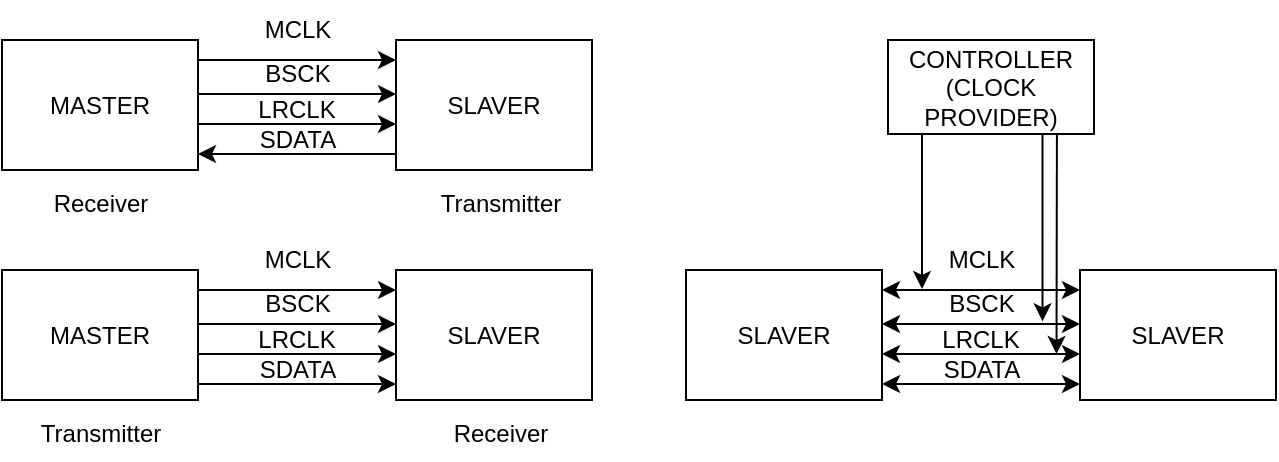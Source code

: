 <mxfile version="21.7.5" type="device">
  <diagram name="第 1 页" id="sfjK8FrEFkWw30qbNY0X">
    <mxGraphModel dx="819" dy="382" grid="0" gridSize="10" guides="1" tooltips="1" connect="1" arrows="1" fold="1" page="1" pageScale="1" pageWidth="150" pageHeight="100" math="0" shadow="0">
      <root>
        <mxCell id="0" />
        <mxCell id="1" parent="0" />
        <mxCell id="EmcGM306WgPQpphm_7U1-53" value="LRCLK" style="text;html=1;align=center;verticalAlign=middle;whiteSpace=wrap;rounded=0;" vertex="1" parent="1">
          <mxGeometry x="573" y="322" width="91" height="15" as="geometry" />
        </mxCell>
        <mxCell id="EmcGM306WgPQpphm_7U1-57" value="BSCK" style="text;html=1;align=center;verticalAlign=middle;whiteSpace=wrap;rounded=0;" vertex="1" parent="1">
          <mxGeometry x="588.5" y="297" width="60" height="30" as="geometry" />
        </mxCell>
        <mxCell id="EmcGM306WgPQpphm_7U1-60" value="MCLK" style="text;html=1;align=center;verticalAlign=middle;whiteSpace=wrap;rounded=0;" vertex="1" parent="1">
          <mxGeometry x="588.5" y="275" width="60" height="30" as="geometry" />
        </mxCell>
        <mxCell id="K5YiOGuei1IDYMIyWKLG-32" value="MASTER" style="rounded=0;whiteSpace=wrap;html=1;" parent="1" vertex="1">
          <mxGeometry x="129" y="180" width="98" height="65" as="geometry" />
        </mxCell>
        <mxCell id="K5YiOGuei1IDYMIyWKLG-33" value="" style="endArrow=classic;html=1;rounded=0;exitX=1;exitY=0.5;exitDx=0;exitDy=0;entryX=0;entryY=0.5;entryDx=0;entryDy=0;" parent="1" edge="1">
          <mxGeometry width="50" height="50" relative="1" as="geometry">
            <mxPoint x="227" y="207" as="sourcePoint" />
            <mxPoint x="326" y="207" as="targetPoint" />
          </mxGeometry>
        </mxCell>
        <mxCell id="K5YiOGuei1IDYMIyWKLG-34" value="LRCLK" style="text;html=1;align=center;verticalAlign=middle;whiteSpace=wrap;rounded=0;" parent="1" vertex="1">
          <mxGeometry x="231" y="207" width="91" height="15" as="geometry" />
        </mxCell>
        <mxCell id="K5YiOGuei1IDYMIyWKLG-36" value="" style="endArrow=classic;html=1;rounded=0;exitX=1;exitY=0.5;exitDx=0;exitDy=0;entryX=0;entryY=0.5;entryDx=0;entryDy=0;" parent="1" edge="1">
          <mxGeometry width="50" height="50" relative="1" as="geometry">
            <mxPoint x="227" y="190" as="sourcePoint" />
            <mxPoint x="326" y="190" as="targetPoint" />
          </mxGeometry>
        </mxCell>
        <mxCell id="K5YiOGuei1IDYMIyWKLG-37" value="" style="endArrow=classic;html=1;rounded=0;exitX=1;exitY=0.5;exitDx=0;exitDy=0;entryX=0;entryY=0.5;entryDx=0;entryDy=0;" parent="1" edge="1">
          <mxGeometry width="50" height="50" relative="1" as="geometry">
            <mxPoint x="227" y="222" as="sourcePoint" />
            <mxPoint x="326" y="222" as="targetPoint" />
          </mxGeometry>
        </mxCell>
        <mxCell id="K5YiOGuei1IDYMIyWKLG-38" value="SLAVER" style="rounded=0;whiteSpace=wrap;html=1;" parent="1" vertex="1">
          <mxGeometry x="326" y="180" width="98" height="65" as="geometry" />
        </mxCell>
        <mxCell id="K5YiOGuei1IDYMIyWKLG-56" value="CONTROLLER&lt;div&gt;(CLOCK PROVIDER)&lt;/div&gt;" style="rounded=0;whiteSpace=wrap;html=1;" parent="1" vertex="1">
          <mxGeometry x="572" y="180" width="103" height="47" as="geometry" />
        </mxCell>
        <mxCell id="K5YiOGuei1IDYMIyWKLG-57" value="" style="endArrow=classic;html=1;rounded=0;exitX=0.165;exitY=1;exitDx=0;exitDy=0;exitPerimeter=0;" parent="1" edge="1" source="K5YiOGuei1IDYMIyWKLG-56">
          <mxGeometry width="50" height="50" relative="1" as="geometry">
            <mxPoint x="589" y="253.5" as="sourcePoint" />
            <mxPoint x="589" y="304.5" as="targetPoint" />
          </mxGeometry>
        </mxCell>
        <mxCell id="K5YiOGuei1IDYMIyWKLG-58" value="" style="endArrow=none;html=1;rounded=0;entryX=0.75;entryY=1;entryDx=0;entryDy=0;exitX=0.849;exitY=0.911;exitDx=0;exitDy=0;exitPerimeter=0;endFill=0;startArrow=classic;startFill=1;" parent="1" target="K5YiOGuei1IDYMIyWKLG-56" edge="1">
          <mxGeometry width="50" height="50" relative="1" as="geometry">
            <mxPoint x="649.259" y="320.665" as="sourcePoint" />
            <mxPoint x="901" y="252.5" as="targetPoint" />
          </mxGeometry>
        </mxCell>
        <mxCell id="K5YiOGuei1IDYMIyWKLG-59" value="BSCK" style="text;html=1;align=center;verticalAlign=middle;whiteSpace=wrap;rounded=0;" parent="1" vertex="1">
          <mxGeometry x="246.5" y="182" width="60" height="30" as="geometry" />
        </mxCell>
        <mxCell id="i7r_1ZgiUZ0qU2P4G2UX-8" value="" style="endArrow=classic;html=1;rounded=0;exitX=1;exitY=0.5;exitDx=0;exitDy=0;entryX=0;entryY=0.5;entryDx=0;entryDy=0;" parent="1" edge="1">
          <mxGeometry width="50" height="50" relative="1" as="geometry">
            <mxPoint x="326" y="237" as="sourcePoint" />
            <mxPoint x="227" y="237" as="targetPoint" />
            <Array as="points">
              <mxPoint x="276" y="237" />
            </Array>
          </mxGeometry>
        </mxCell>
        <mxCell id="EmcGM306WgPQpphm_7U1-25" value="SDATA" style="text;html=1;align=center;verticalAlign=middle;whiteSpace=wrap;rounded=0;" vertex="1" parent="1">
          <mxGeometry x="244.5" y="222" width="64" height="15" as="geometry" />
        </mxCell>
        <mxCell id="EmcGM306WgPQpphm_7U1-40" value="MCLK" style="text;html=1;align=center;verticalAlign=middle;whiteSpace=wrap;rounded=0;" vertex="1" parent="1">
          <mxGeometry x="246.5" y="160" width="60" height="30" as="geometry" />
        </mxCell>
        <mxCell id="EmcGM306WgPQpphm_7U1-41" value="MASTER" style="rounded=0;whiteSpace=wrap;html=1;" vertex="1" parent="1">
          <mxGeometry x="129" y="295" width="98" height="65" as="geometry" />
        </mxCell>
        <mxCell id="EmcGM306WgPQpphm_7U1-42" value="" style="endArrow=classic;html=1;rounded=0;exitX=1;exitY=0.5;exitDx=0;exitDy=0;entryX=0;entryY=0.5;entryDx=0;entryDy=0;" edge="1" parent="1">
          <mxGeometry width="50" height="50" relative="1" as="geometry">
            <mxPoint x="227" y="322" as="sourcePoint" />
            <mxPoint x="326" y="322" as="targetPoint" />
          </mxGeometry>
        </mxCell>
        <mxCell id="EmcGM306WgPQpphm_7U1-43" value="LRCLK" style="text;html=1;align=center;verticalAlign=middle;whiteSpace=wrap;rounded=0;" vertex="1" parent="1">
          <mxGeometry x="231" y="322" width="91" height="15" as="geometry" />
        </mxCell>
        <mxCell id="EmcGM306WgPQpphm_7U1-44" value="" style="endArrow=classic;html=1;rounded=0;exitX=1;exitY=0.5;exitDx=0;exitDy=0;entryX=0;entryY=0.5;entryDx=0;entryDy=0;" edge="1" parent="1">
          <mxGeometry width="50" height="50" relative="1" as="geometry">
            <mxPoint x="227" y="305" as="sourcePoint" />
            <mxPoint x="326" y="305" as="targetPoint" />
          </mxGeometry>
        </mxCell>
        <mxCell id="EmcGM306WgPQpphm_7U1-45" value="" style="endArrow=classic;html=1;rounded=0;exitX=1;exitY=0.5;exitDx=0;exitDy=0;entryX=0;entryY=0.5;entryDx=0;entryDy=0;" edge="1" parent="1">
          <mxGeometry width="50" height="50" relative="1" as="geometry">
            <mxPoint x="227" y="337" as="sourcePoint" />
            <mxPoint x="326" y="337" as="targetPoint" />
          </mxGeometry>
        </mxCell>
        <mxCell id="EmcGM306WgPQpphm_7U1-46" value="SLAVER" style="rounded=0;whiteSpace=wrap;html=1;" vertex="1" parent="1">
          <mxGeometry x="326" y="295" width="98" height="65" as="geometry" />
        </mxCell>
        <mxCell id="EmcGM306WgPQpphm_7U1-47" value="BSCK" style="text;html=1;align=center;verticalAlign=middle;whiteSpace=wrap;rounded=0;" vertex="1" parent="1">
          <mxGeometry x="246.5" y="297" width="60" height="30" as="geometry" />
        </mxCell>
        <mxCell id="EmcGM306WgPQpphm_7U1-48" value="" style="endArrow=none;html=1;rounded=0;exitX=1;exitY=0.5;exitDx=0;exitDy=0;entryX=0;entryY=0.5;entryDx=0;entryDy=0;startArrow=classic;startFill=1;endFill=0;" edge="1" parent="1">
          <mxGeometry width="50" height="50" relative="1" as="geometry">
            <mxPoint x="326" y="352" as="sourcePoint" />
            <mxPoint x="227" y="352" as="targetPoint" />
            <Array as="points">
              <mxPoint x="276" y="352" />
            </Array>
          </mxGeometry>
        </mxCell>
        <mxCell id="EmcGM306WgPQpphm_7U1-49" value="SDATA" style="text;html=1;align=center;verticalAlign=middle;whiteSpace=wrap;rounded=0;" vertex="1" parent="1">
          <mxGeometry x="244.5" y="337" width="64" height="15" as="geometry" />
        </mxCell>
        <mxCell id="EmcGM306WgPQpphm_7U1-50" value="MCLK" style="text;html=1;align=center;verticalAlign=middle;whiteSpace=wrap;rounded=0;" vertex="1" parent="1">
          <mxGeometry x="246.5" y="275" width="60" height="30" as="geometry" />
        </mxCell>
        <mxCell id="EmcGM306WgPQpphm_7U1-51" value="SLAVER" style="rounded=0;whiteSpace=wrap;html=1;" vertex="1" parent="1">
          <mxGeometry x="471" y="295" width="98" height="65" as="geometry" />
        </mxCell>
        <mxCell id="EmcGM306WgPQpphm_7U1-52" value="" style="endArrow=classic;html=1;rounded=0;exitX=1;exitY=0.5;exitDx=0;exitDy=0;entryX=0;entryY=0.5;entryDx=0;entryDy=0;startArrow=classic;startFill=1;" edge="1" parent="1">
          <mxGeometry width="50" height="50" relative="1" as="geometry">
            <mxPoint x="569" y="322" as="sourcePoint" />
            <mxPoint x="668" y="322" as="targetPoint" />
          </mxGeometry>
        </mxCell>
        <mxCell id="EmcGM306WgPQpphm_7U1-54" value="" style="endArrow=classic;html=1;rounded=0;exitX=1;exitY=0.5;exitDx=0;exitDy=0;entryX=0;entryY=0.5;entryDx=0;entryDy=0;startArrow=classic;startFill=1;" edge="1" parent="1">
          <mxGeometry width="50" height="50" relative="1" as="geometry">
            <mxPoint x="569" y="305" as="sourcePoint" />
            <mxPoint x="668" y="305" as="targetPoint" />
          </mxGeometry>
        </mxCell>
        <mxCell id="EmcGM306WgPQpphm_7U1-55" value="" style="endArrow=classic;html=1;rounded=0;exitX=1;exitY=0.5;exitDx=0;exitDy=0;entryX=0;entryY=0.5;entryDx=0;entryDy=0;startArrow=classic;startFill=1;" edge="1" parent="1">
          <mxGeometry width="50" height="50" relative="1" as="geometry">
            <mxPoint x="569" y="337" as="sourcePoint" />
            <mxPoint x="668" y="337" as="targetPoint" />
          </mxGeometry>
        </mxCell>
        <mxCell id="EmcGM306WgPQpphm_7U1-56" value="SLAVER" style="rounded=0;whiteSpace=wrap;html=1;" vertex="1" parent="1">
          <mxGeometry x="668" y="295" width="98" height="65" as="geometry" />
        </mxCell>
        <mxCell id="EmcGM306WgPQpphm_7U1-58" value="" style="endArrow=classic;html=1;rounded=0;exitX=1;exitY=0.5;exitDx=0;exitDy=0;entryX=0;entryY=0.5;entryDx=0;entryDy=0;startArrow=classic;startFill=1;endFill=1;" edge="1" parent="1">
          <mxGeometry width="50" height="50" relative="1" as="geometry">
            <mxPoint x="668" y="352" as="sourcePoint" />
            <mxPoint x="569" y="352" as="targetPoint" />
            <Array as="points">
              <mxPoint x="618" y="352" />
            </Array>
          </mxGeometry>
        </mxCell>
        <mxCell id="EmcGM306WgPQpphm_7U1-59" value="SDATA" style="text;html=1;align=center;verticalAlign=middle;whiteSpace=wrap;rounded=0;" vertex="1" parent="1">
          <mxGeometry x="586.5" y="337" width="64" height="15" as="geometry" />
        </mxCell>
        <mxCell id="EmcGM306WgPQpphm_7U1-62" value="" style="endArrow=none;html=1;rounded=0;exitX=0.849;exitY=0.911;exitDx=0;exitDy=0;exitPerimeter=0;endFill=0;startArrow=classic;startFill=1;entryX=0.82;entryY=1.002;entryDx=0;entryDy=0;entryPerimeter=0;" edge="1" parent="1" target="K5YiOGuei1IDYMIyWKLG-56">
          <mxGeometry width="50" height="50" relative="1" as="geometry">
            <mxPoint x="656.259" y="337.005" as="sourcePoint" />
            <mxPoint x="658" y="226" as="targetPoint" />
          </mxGeometry>
        </mxCell>
        <mxCell id="EmcGM306WgPQpphm_7U1-63" value="Transmitter" style="text;html=1;align=center;verticalAlign=middle;resizable=0;points=[];autosize=1;strokeColor=none;fillColor=none;" vertex="1" parent="1">
          <mxGeometry x="339" y="249" width="78" height="26" as="geometry" />
        </mxCell>
        <mxCell id="EmcGM306WgPQpphm_7U1-64" value="Transmitter" style="text;html=1;align=center;verticalAlign=middle;resizable=0;points=[];autosize=1;strokeColor=none;fillColor=none;" vertex="1" parent="1">
          <mxGeometry x="139" y="364" width="78" height="26" as="geometry" />
        </mxCell>
        <mxCell id="EmcGM306WgPQpphm_7U1-65" value="Receiver" style="text;html=1;align=center;verticalAlign=middle;resizable=0;points=[];autosize=1;strokeColor=none;fillColor=none;" vertex="1" parent="1">
          <mxGeometry x="145.5" y="249" width="65" height="26" as="geometry" />
        </mxCell>
        <mxCell id="EmcGM306WgPQpphm_7U1-66" value="Receiver" style="text;html=1;align=center;verticalAlign=middle;resizable=0;points=[];autosize=1;strokeColor=none;fillColor=none;" vertex="1" parent="1">
          <mxGeometry x="345.5" y="364" width="65" height="26" as="geometry" />
        </mxCell>
      </root>
    </mxGraphModel>
  </diagram>
</mxfile>
